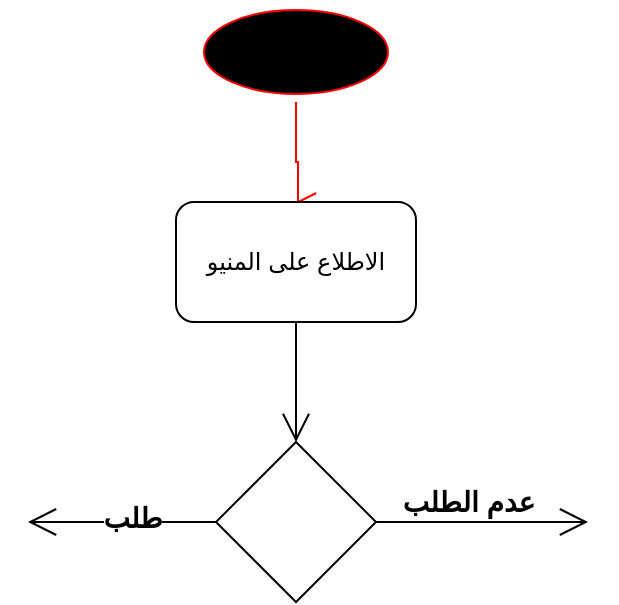 <mxfile version="26.2.14">
  <diagram name="Page-1" id="TdrzcOV-UNlIRKtFkZLf">
    <mxGraphModel dx="1281" dy="616" grid="1" gridSize="10" guides="1" tooltips="1" connect="1" arrows="1" fold="1" page="1" pageScale="1" pageWidth="827" pageHeight="1169" math="0" shadow="0">
      <root>
        <mxCell id="0" />
        <mxCell id="1" parent="0" />
        <mxCell id="bgS8-4ASuz-KEyf1Ljvr-1" value="" style="ellipse;html=1;shape=startState;fillColor=#000000;strokeColor=#ff0000;" parent="1" vertex="1">
          <mxGeometry x="414" y="20" width="100" height="50" as="geometry" />
        </mxCell>
        <mxCell id="bgS8-4ASuz-KEyf1Ljvr-2" value="" style="edgeStyle=orthogonalEdgeStyle;html=1;verticalAlign=bottom;endArrow=open;endSize=8;strokeColor=#ff0000;rounded=0;entryX=0.5;entryY=0;entryDx=0;entryDy=0;" parent="1" source="bgS8-4ASuz-KEyf1Ljvr-1" edge="1" target="kAa6bXmPHWRR-01voxHk-1">
          <mxGeometry relative="1" as="geometry">
            <mxPoint x="464" y="130" as="targetPoint" />
            <Array as="points">
              <mxPoint x="464" y="100" />
              <mxPoint x="465" y="100" />
            </Array>
          </mxGeometry>
        </mxCell>
        <mxCell id="kAa6bXmPHWRR-01voxHk-1" value="الاطلاع على المنيو" style="rounded=1;whiteSpace=wrap;html=1;" vertex="1" parent="1">
          <mxGeometry x="404" y="120" width="120" height="60" as="geometry" />
        </mxCell>
        <mxCell id="kAa6bXmPHWRR-01voxHk-2" value="" style="rhombus;whiteSpace=wrap;html=1;" vertex="1" parent="1">
          <mxGeometry x="424" y="240" width="80" height="80" as="geometry" />
        </mxCell>
        <mxCell id="kAa6bXmPHWRR-01voxHk-3" value="" style="endArrow=open;endFill=1;endSize=12;html=1;rounded=0;exitX=0.5;exitY=1;exitDx=0;exitDy=0;entryX=0.5;entryY=0;entryDx=0;entryDy=0;" edge="1" parent="1" source="kAa6bXmPHWRR-01voxHk-1" target="kAa6bXmPHWRR-01voxHk-2">
          <mxGeometry width="160" relative="1" as="geometry">
            <mxPoint x="240" y="390" as="sourcePoint" />
            <mxPoint x="400" y="390" as="targetPoint" />
          </mxGeometry>
        </mxCell>
        <mxCell id="kAa6bXmPHWRR-01voxHk-4" value="" style="endArrow=open;endFill=1;endSize=12;html=1;rounded=0;exitX=0;exitY=0.5;exitDx=0;exitDy=0;" edge="1" parent="1" source="kAa6bXmPHWRR-01voxHk-2">
          <mxGeometry width="160" relative="1" as="geometry">
            <mxPoint x="210" y="360" as="sourcePoint" />
            <mxPoint x="330" y="280" as="targetPoint" />
          </mxGeometry>
        </mxCell>
        <mxCell id="kAa6bXmPHWRR-01voxHk-6" value="&lt;font style=&quot;font-size: 14px;&quot;&gt;&lt;b&gt;طلب&lt;/b&gt;&lt;/font&gt;" style="edgeLabel;html=1;align=center;verticalAlign=middle;resizable=0;points=[];" vertex="1" connectable="0" parent="kAa6bXmPHWRR-01voxHk-4">
          <mxGeometry x="-0.102" y="-2" relative="1" as="geometry">
            <mxPoint as="offset" />
          </mxGeometry>
        </mxCell>
        <mxCell id="kAa6bXmPHWRR-01voxHk-5" value="" style="endArrow=open;endFill=1;endSize=12;html=1;rounded=0;exitX=1;exitY=0.5;exitDx=0;exitDy=0;" edge="1" parent="1" source="kAa6bXmPHWRR-01voxHk-2">
          <mxGeometry width="160" relative="1" as="geometry">
            <mxPoint x="330" y="320" as="sourcePoint" />
            <mxPoint x="610" y="280" as="targetPoint" />
          </mxGeometry>
        </mxCell>
        <mxCell id="kAa6bXmPHWRR-01voxHk-7" value="&lt;font style=&quot;font-size: 14px;&quot;&gt;&lt;b style=&quot;&quot;&gt;عدم الطلب&lt;/b&gt;&lt;/font&gt;" style="edgeLabel;html=1;align=center;verticalAlign=middle;resizable=0;points=[];" vertex="1" connectable="0" parent="kAa6bXmPHWRR-01voxHk-5">
          <mxGeometry x="-0.174" y="-4" relative="1" as="geometry">
            <mxPoint x="2" y="-14" as="offset" />
          </mxGeometry>
        </mxCell>
      </root>
    </mxGraphModel>
  </diagram>
</mxfile>
